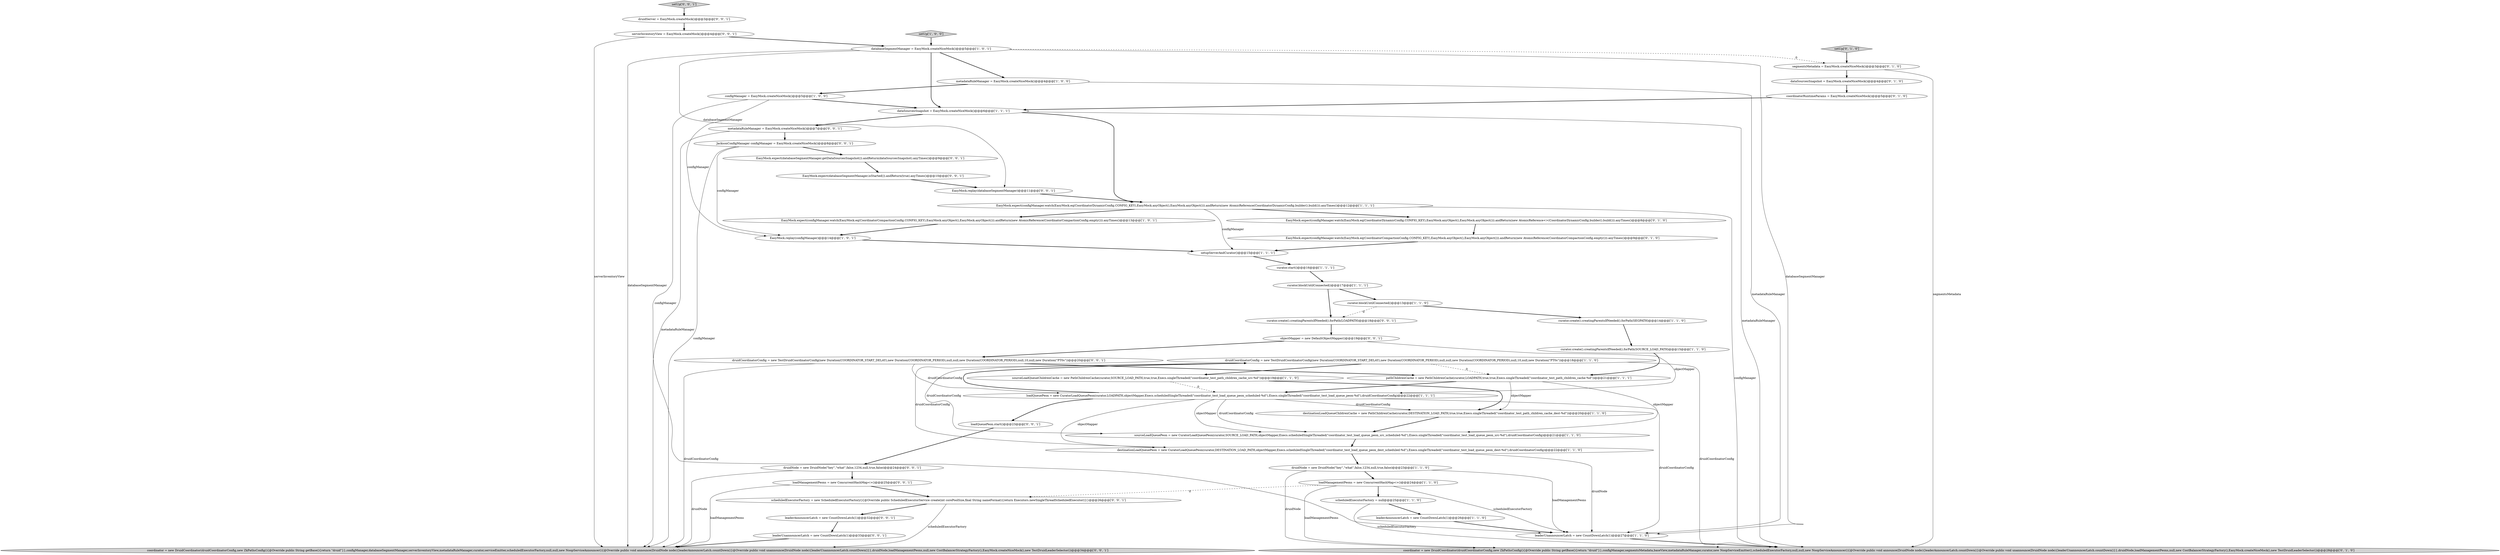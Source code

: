 digraph {
21 [style = filled, label = "destinationLoadQueuePeon = new CuratorLoadQueuePeon(curator,DESTINATION_LOAD_PATH,objectMapper,Execs.scheduledSingleThreaded(\"coordinator_test_load_queue_peon_dest_scheduled-%d\"),Execs.singleThreaded(\"coordinator_test_load_queue_peon_dest-%d\"),druidCoordinatorConfig)@@@22@@@['1', '1', '0']", fillcolor = white, shape = ellipse image = "AAA0AAABBB1BBB"];
3 [style = filled, label = "druidNode = new DruidNode(\"hey\",\"what\",false,1234,null,true,false)@@@23@@@['1', '1', '0']", fillcolor = white, shape = ellipse image = "AAA0AAABBB1BBB"];
44 [style = filled, label = "serverInventoryView = EasyMock.createMock()@@@4@@@['0', '0', '1']", fillcolor = white, shape = ellipse image = "AAA0AAABBB3BBB"];
19 [style = filled, label = "curator.create().creatingParentsIfNeeded().forPath(SOURCE_LOAD_PATH)@@@15@@@['1', '1', '0']", fillcolor = white, shape = ellipse image = "AAA0AAABBB1BBB"];
27 [style = filled, label = "coordinator = new DruidCoordinator(druidCoordinatorConfig,new ZkPathsConfig(){@Override public String getBase(){return \"druid\"}},configManager,segmentsMetadata,baseView,metadataRuleManager,curator,new NoopServiceEmitter(),scheduledExecutorFactory,null,null,new NoopServiceAnnouncer(){@Override public void announce(DruidNode node){leaderAnnouncerLatch.countDown()}@Override public void unannounce(DruidNode node){leaderUnannouncerLatch.countDown()}},druidNode,loadManagementPeons,null,new CostBalancerStrategyFactory(),EasyMock.createNiceMock(),new TestDruidLeaderSelector())@@@28@@@['0', '1', '0']", fillcolor = lightgray, shape = ellipse image = "AAA0AAABBB2BBB"];
14 [style = filled, label = "sourceLoadQueuePeon = new CuratorLoadQueuePeon(curator,SOURCE_LOAD_PATH,objectMapper,Execs.scheduledSingleThreaded(\"coordinator_test_load_queue_peon_src_scheduled-%d\"),Execs.singleThreaded(\"coordinator_test_load_queue_peon_src-%d\"),druidCoordinatorConfig)@@@21@@@['1', '1', '0']", fillcolor = white, shape = ellipse image = "AAA0AAABBB1BBB"];
40 [style = filled, label = "druidCoordinatorConfig = new TestDruidCoordinatorConfig(new Duration(COORDINATOR_START_DELAY),new Duration(COORDINATOR_PERIOD),null,null,new Duration(COORDINATOR_PERIOD),null,10,null,new Duration(\"PT0s\"))@@@20@@@['0', '0', '1']", fillcolor = white, shape = ellipse image = "AAA0AAABBB3BBB"];
1 [style = filled, label = "setUp['1', '0', '0']", fillcolor = lightgray, shape = diamond image = "AAA0AAABBB1BBB"];
7 [style = filled, label = "druidCoordinatorConfig = new TestDruidCoordinatorConfig(new Duration(COORDINATOR_START_DELAY),new Duration(COORDINATOR_PERIOD),null,null,new Duration(COORDINATOR_PERIOD),null,10,null,new Duration(\"PT0s\"))@@@18@@@['1', '1', '0']", fillcolor = white, shape = ellipse image = "AAA0AAABBB1BBB"];
25 [style = filled, label = "loadQueuePeon = new CuratorLoadQueuePeon(curator,LOADPATH,objectMapper,Execs.scheduledSingleThreaded(\"coordinator_test_load_queue_peon_scheduled-%d\"),Execs.singleThreaded(\"coordinator_test_load_queue_peon-%d\"),druidCoordinatorConfig)@@@22@@@['1', '1', '1']", fillcolor = white, shape = ellipse image = "AAA0AAABBB1BBB"];
28 [style = filled, label = "dataSourcesSnapshot = EasyMock.createNiceMock()@@@4@@@['0', '1', '0']", fillcolor = white, shape = ellipse image = "AAA1AAABBB2BBB"];
32 [style = filled, label = "EasyMock.expect(configManager.watch(EasyMock.eq(CoordinatorDynamicConfig.CONFIG_KEY),EasyMock.anyObject(),EasyMock.anyObject())).andReturn(new AtomicReference<>(CoordinatorDynamicConfig.builder().build())).anyTimes()@@@8@@@['0', '1', '0']", fillcolor = white, shape = ellipse image = "AAA0AAABBB2BBB"];
50 [style = filled, label = "loadQueuePeon.start()@@@23@@@['0', '0', '1']", fillcolor = white, shape = ellipse image = "AAA0AAABBB3BBB"];
12 [style = filled, label = "configManager = EasyMock.createNiceMock()@@@5@@@['1', '0', '0']", fillcolor = white, shape = ellipse image = "AAA0AAABBB1BBB"];
4 [style = filled, label = "scheduledExecutorFactory = null@@@25@@@['1', '1', '0']", fillcolor = white, shape = ellipse image = "AAA0AAABBB1BBB"];
22 [style = filled, label = "sourceLoadQueueChildrenCache = new PathChildrenCache(curator,SOURCE_LOAD_PATH,true,true,Execs.singleThreaded(\"coordinator_test_path_children_cache_src-%d\"))@@@19@@@['1', '1', '0']", fillcolor = white, shape = ellipse image = "AAA0AAABBB1BBB"];
31 [style = filled, label = "setUp['0', '1', '0']", fillcolor = lightgray, shape = diamond image = "AAA0AAABBB2BBB"];
0 [style = filled, label = "pathChildrenCache = new PathChildrenCache(curator,LOADPATH,true,true,Execs.singleThreaded(\"coordinator_test_path_children_cache-%d\"))@@@21@@@['1', '1', '1']", fillcolor = white, shape = ellipse image = "AAA0AAABBB1BBB"];
9 [style = filled, label = "curator.blockUntilConnected()@@@13@@@['1', '1', '0']", fillcolor = white, shape = ellipse image = "AAA0AAABBB1BBB"];
6 [style = filled, label = "metadataRuleManager = EasyMock.createNiceMock()@@@4@@@['1', '0', '0']", fillcolor = white, shape = ellipse image = "AAA0AAABBB1BBB"];
17 [style = filled, label = "EasyMock.expect(configManager.watch(EasyMock.eq(CoordinatorCompactionConfig.CONFIG_KEY),EasyMock.anyObject(),EasyMock.anyObject())).andReturn(new AtomicReference(CoordinatorCompactionConfig.empty())).anyTimes()@@@13@@@['1', '0', '1']", fillcolor = white, shape = ellipse image = "AAA0AAABBB1BBB"];
34 [style = filled, label = "druidNode = new DruidNode(\"hey\",\"what\",false,1234,null,true,false)@@@24@@@['0', '0', '1']", fillcolor = white, shape = ellipse image = "AAA0AAABBB3BBB"];
37 [style = filled, label = "druidServer = EasyMock.createMock()@@@3@@@['0', '0', '1']", fillcolor = white, shape = ellipse image = "AAA0AAABBB3BBB"];
20 [style = filled, label = "setupServerAndCurator()@@@15@@@['1', '1', '1']", fillcolor = white, shape = ellipse image = "AAA0AAABBB1BBB"];
42 [style = filled, label = "objectMapper = new DefaultObjectMapper()@@@19@@@['0', '0', '1']", fillcolor = white, shape = ellipse image = "AAA0AAABBB3BBB"];
48 [style = filled, label = "EasyMock.expect(databaseSegmentManager.isStarted()).andReturn(true).anyTimes()@@@10@@@['0', '0', '1']", fillcolor = white, shape = ellipse image = "AAA0AAABBB3BBB"];
16 [style = filled, label = "curator.blockUntilConnected()@@@17@@@['1', '1', '1']", fillcolor = white, shape = ellipse image = "AAA0AAABBB1BBB"];
24 [style = filled, label = "destinationLoadQueueChildrenCache = new PathChildrenCache(curator,DESTINATION_LOAD_PATH,true,true,Execs.singleThreaded(\"coordinator_test_path_children_cache_dest-%d\"))@@@20@@@['1', '1', '0']", fillcolor = white, shape = ellipse image = "AAA0AAABBB1BBB"];
41 [style = filled, label = "EasyMock.replay(databaseSegmentManager)@@@11@@@['0', '0', '1']", fillcolor = white, shape = ellipse image = "AAA0AAABBB3BBB"];
49 [style = filled, label = "coordinator = new DruidCoordinator(druidCoordinatorConfig,new ZkPathsConfig(){@Override public String getBase(){return \"druid\"}},configManager,databaseSegmentManager,serverInventoryView,metadataRuleManager,curator,serviceEmitter,scheduledExecutorFactory,null,null,new NoopServiceAnnouncer(){@Override public void announce(DruidNode node){leaderAnnouncerLatch.countDown()}@Override public void unannounce(DruidNode node){leaderUnannouncerLatch.countDown()}},druidNode,loadManagementPeons,null,new CostBalancerStrategyFactory(),EasyMock.createNiceMock(),new TestDruidLeaderSelector())@@@34@@@['0', '0', '1']", fillcolor = lightgray, shape = ellipse image = "AAA0AAABBB3BBB"];
33 [style = filled, label = "loadManagementPeons = new ConcurrentHashMap<>()@@@25@@@['0', '0', '1']", fillcolor = white, shape = ellipse image = "AAA0AAABBB3BBB"];
15 [style = filled, label = "dataSourcesSnapshot = EasyMock.createNiceMock()@@@6@@@['1', '1', '1']", fillcolor = white, shape = ellipse image = "AAA0AAABBB1BBB"];
5 [style = filled, label = "EasyMock.replay(configManager)@@@14@@@['1', '0', '1']", fillcolor = white, shape = ellipse image = "AAA0AAABBB1BBB"];
35 [style = filled, label = "leaderUnannouncerLatch = new CountDownLatch(1)@@@33@@@['0', '0', '1']", fillcolor = white, shape = ellipse image = "AAA0AAABBB3BBB"];
18 [style = filled, label = "leaderUnannouncerLatch = new CountDownLatch(1)@@@27@@@['1', '1', '0']", fillcolor = white, shape = ellipse image = "AAA0AAABBB1BBB"];
46 [style = filled, label = "leaderAnnouncerLatch = new CountDownLatch(1)@@@32@@@['0', '0', '1']", fillcolor = white, shape = ellipse image = "AAA0AAABBB3BBB"];
39 [style = filled, label = "scheduledExecutorFactory = new ScheduledExecutorFactory(){@Override public ScheduledExecutorService create(int corePoolSize,final String nameFormat){return Executors.newSingleThreadScheduledExecutor()}}@@@26@@@['0', '0', '1']", fillcolor = white, shape = ellipse image = "AAA0AAABBB3BBB"];
26 [style = filled, label = "coordinatorRuntimeParams = EasyMock.createNiceMock()@@@5@@@['0', '1', '0']", fillcolor = white, shape = ellipse image = "AAA1AAABBB2BBB"];
47 [style = filled, label = "curator.create().creatingParentsIfNeeded().forPath(LOADPATH)@@@18@@@['0', '0', '1']", fillcolor = white, shape = ellipse image = "AAA0AAABBB3BBB"];
10 [style = filled, label = "curator.create().creatingParentsIfNeeded().forPath(SEGPATH)@@@14@@@['1', '1', '0']", fillcolor = white, shape = ellipse image = "AAA0AAABBB1BBB"];
30 [style = filled, label = "EasyMock.expect(configManager.watch(EasyMock.eq(CoordinatorCompactionConfig.CONFIG_KEY),EasyMock.anyObject(),EasyMock.anyObject())).andReturn(new AtomicReference(CoordinatorCompactionConfig.empty())).anyTimes()@@@9@@@['0', '1', '0']", fillcolor = white, shape = ellipse image = "AAA0AAABBB2BBB"];
45 [style = filled, label = "metadataRuleManager = EasyMock.createNiceMock()@@@7@@@['0', '0', '1']", fillcolor = white, shape = ellipse image = "AAA0AAABBB3BBB"];
36 [style = filled, label = "setUp['0', '0', '1']", fillcolor = lightgray, shape = diamond image = "AAA0AAABBB3BBB"];
13 [style = filled, label = "loadManagementPeons = new ConcurrentHashMap<>()@@@24@@@['1', '1', '0']", fillcolor = white, shape = ellipse image = "AAA0AAABBB1BBB"];
43 [style = filled, label = "EasyMock.expect(databaseSegmentManager.getDataSourcesSnapshot()).andReturn(dataSourcesSnapshot).anyTimes()@@@9@@@['0', '0', '1']", fillcolor = white, shape = ellipse image = "AAA0AAABBB3BBB"];
2 [style = filled, label = "databaseSegmentManager = EasyMock.createNiceMock()@@@5@@@['1', '0', '1']", fillcolor = white, shape = ellipse image = "AAA0AAABBB1BBB"];
8 [style = filled, label = "EasyMock.expect(configManager.watch(EasyMock.eq(CoordinatorDynamicConfig.CONFIG_KEY),EasyMock.anyObject(),EasyMock.anyObject())).andReturn(new AtomicReference(CoordinatorDynamicConfig.builder().build())).anyTimes()@@@12@@@['1', '1', '1']", fillcolor = white, shape = ellipse image = "AAA0AAABBB1BBB"];
11 [style = filled, label = "curator.start()@@@16@@@['1', '1', '1']", fillcolor = white, shape = ellipse image = "AAA0AAABBB1BBB"];
29 [style = filled, label = "segmentsMetadata = EasyMock.createNiceMock()@@@3@@@['0', '1', '0']", fillcolor = white, shape = ellipse image = "AAA1AAABBB2BBB"];
23 [style = filled, label = "leaderAnnouncerLatch = new CountDownLatch(1)@@@26@@@['1', '1', '0']", fillcolor = white, shape = ellipse image = "AAA0AAABBB1BBB"];
38 [style = filled, label = "JacksonConfigManager configManager = EasyMock.createNiceMock()@@@8@@@['0', '0', '1']", fillcolor = white, shape = ellipse image = "AAA0AAABBB3BBB"];
25->14 [style = solid, label="druidCoordinatorConfig"];
21->3 [style = bold, label=""];
43->48 [style = bold, label=""];
22->24 [style = bold, label=""];
4->27 [style = solid, label="scheduledExecutorFactory"];
25->18 [style = solid, label="druidCoordinatorConfig"];
28->26 [style = bold, label=""];
44->49 [style = solid, label="serverInventoryView"];
19->0 [style = bold, label=""];
11->16 [style = bold, label=""];
0->25 [style = bold, label=""];
7->22 [style = bold, label=""];
3->13 [style = bold, label=""];
44->2 [style = bold, label=""];
13->27 [style = solid, label="loadManagementPeons"];
6->12 [style = bold, label=""];
4->23 [style = bold, label=""];
2->41 [style = solid, label="databaseSegmentManager"];
31->29 [style = bold, label=""];
24->14 [style = bold, label=""];
15->8 [style = bold, label=""];
1->2 [style = bold, label=""];
34->49 [style = solid, label="druidNode"];
7->27 [style = solid, label="druidCoordinatorConfig"];
12->5 [style = solid, label="configManager"];
40->0 [style = bold, label=""];
14->21 [style = bold, label=""];
8->32 [style = bold, label=""];
13->39 [style = dashed, label="0"];
8->27 [style = solid, label="configManager"];
38->43 [style = bold, label=""];
25->21 [style = solid, label="objectMapper"];
16->47 [style = bold, label=""];
42->40 [style = bold, label=""];
22->25 [style = dashed, label="0"];
6->18 [style = solid, label="metadataRuleManager"];
33->49 [style = solid, label="loadManagementPeons"];
23->18 [style = bold, label=""];
40->25 [style = solid, label="druidCoordinatorConfig"];
12->18 [style = solid, label="configManager"];
9->47 [style = dashed, label="0"];
18->27 [style = bold, label=""];
25->24 [style = solid, label="druidCoordinatorConfig"];
42->25 [style = solid, label="objectMapper"];
9->10 [style = bold, label=""];
20->11 [style = bold, label=""];
45->38 [style = bold, label=""];
13->4 [style = bold, label=""];
0->14 [style = solid, label="objectMapper"];
29->27 [style = solid, label="segmentsMetadata"];
15->27 [style = solid, label="metadataRuleManager"];
7->21 [style = solid, label="druidCoordinatorConfig"];
0->24 [style = solid, label="objectMapper"];
34->33 [style = bold, label=""];
15->45 [style = bold, label=""];
2->49 [style = solid, label="databaseSegmentManager"];
30->20 [style = bold, label=""];
26->15 [style = bold, label=""];
3->18 [style = solid, label="loadManagementPeons"];
38->49 [style = solid, label="configManager"];
40->49 [style = solid, label="druidCoordinatorConfig"];
41->8 [style = bold, label=""];
2->29 [style = dashed, label="0"];
2->6 [style = bold, label=""];
7->14 [style = solid, label="druidCoordinatorConfig"];
47->42 [style = bold, label=""];
25->50 [style = bold, label=""];
36->37 [style = bold, label=""];
21->18 [style = solid, label="druidNode"];
8->20 [style = solid, label="configManager"];
25->14 [style = solid, label="objectMapper"];
37->44 [style = bold, label=""];
12->15 [style = bold, label=""];
25->7 [style = bold, label=""];
2->18 [style = solid, label="databaseSegmentManager"];
29->28 [style = bold, label=""];
7->0 [style = dashed, label="0"];
8->17 [style = bold, label=""];
48->41 [style = bold, label=""];
10->19 [style = bold, label=""];
45->49 [style = solid, label="metadataRuleManager"];
3->27 [style = solid, label="druidNode"];
39->49 [style = solid, label="scheduledExecutorFactory"];
33->39 [style = bold, label=""];
46->35 [style = bold, label=""];
5->20 [style = bold, label=""];
35->49 [style = bold, label=""];
50->34 [style = bold, label=""];
32->30 [style = bold, label=""];
39->46 [style = bold, label=""];
38->5 [style = solid, label="configManager"];
13->18 [style = solid, label="scheduledExecutorFactory"];
2->15 [style = bold, label=""];
17->5 [style = bold, label=""];
16->9 [style = bold, label=""];
}
